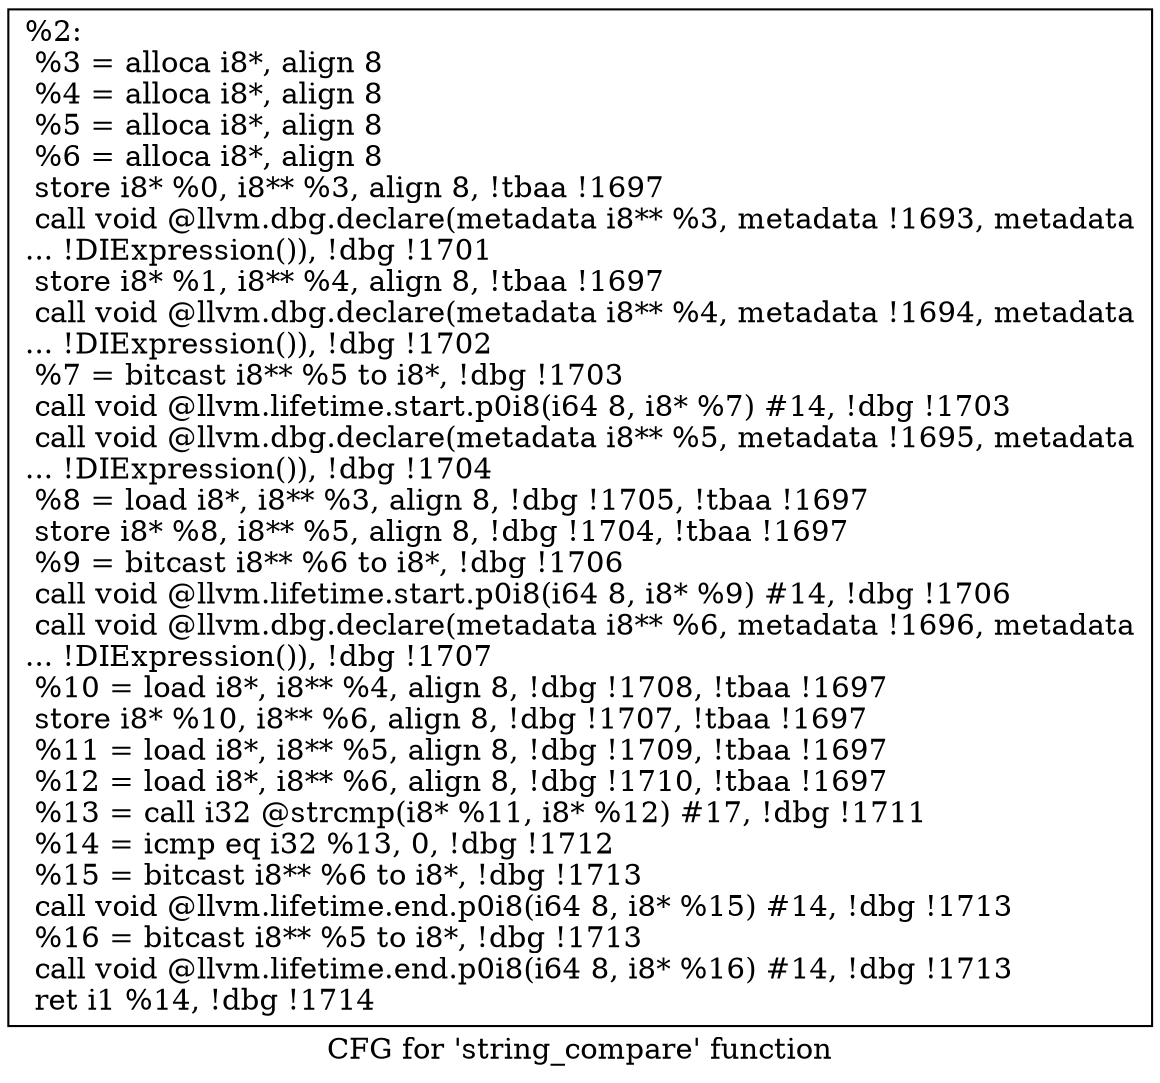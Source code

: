 digraph "CFG for 'string_compare' function" {
	label="CFG for 'string_compare' function";

	Node0x28ccc70 [shape=record,label="{%2:\l  %3 = alloca i8*, align 8\l  %4 = alloca i8*, align 8\l  %5 = alloca i8*, align 8\l  %6 = alloca i8*, align 8\l  store i8* %0, i8** %3, align 8, !tbaa !1697\l  call void @llvm.dbg.declare(metadata i8** %3, metadata !1693, metadata\l... !DIExpression()), !dbg !1701\l  store i8* %1, i8** %4, align 8, !tbaa !1697\l  call void @llvm.dbg.declare(metadata i8** %4, metadata !1694, metadata\l... !DIExpression()), !dbg !1702\l  %7 = bitcast i8** %5 to i8*, !dbg !1703\l  call void @llvm.lifetime.start.p0i8(i64 8, i8* %7) #14, !dbg !1703\l  call void @llvm.dbg.declare(metadata i8** %5, metadata !1695, metadata\l... !DIExpression()), !dbg !1704\l  %8 = load i8*, i8** %3, align 8, !dbg !1705, !tbaa !1697\l  store i8* %8, i8** %5, align 8, !dbg !1704, !tbaa !1697\l  %9 = bitcast i8** %6 to i8*, !dbg !1706\l  call void @llvm.lifetime.start.p0i8(i64 8, i8* %9) #14, !dbg !1706\l  call void @llvm.dbg.declare(metadata i8** %6, metadata !1696, metadata\l... !DIExpression()), !dbg !1707\l  %10 = load i8*, i8** %4, align 8, !dbg !1708, !tbaa !1697\l  store i8* %10, i8** %6, align 8, !dbg !1707, !tbaa !1697\l  %11 = load i8*, i8** %5, align 8, !dbg !1709, !tbaa !1697\l  %12 = load i8*, i8** %6, align 8, !dbg !1710, !tbaa !1697\l  %13 = call i32 @strcmp(i8* %11, i8* %12) #17, !dbg !1711\l  %14 = icmp eq i32 %13, 0, !dbg !1712\l  %15 = bitcast i8** %6 to i8*, !dbg !1713\l  call void @llvm.lifetime.end.p0i8(i64 8, i8* %15) #14, !dbg !1713\l  %16 = bitcast i8** %5 to i8*, !dbg !1713\l  call void @llvm.lifetime.end.p0i8(i64 8, i8* %16) #14, !dbg !1713\l  ret i1 %14, !dbg !1714\l}"];
}

